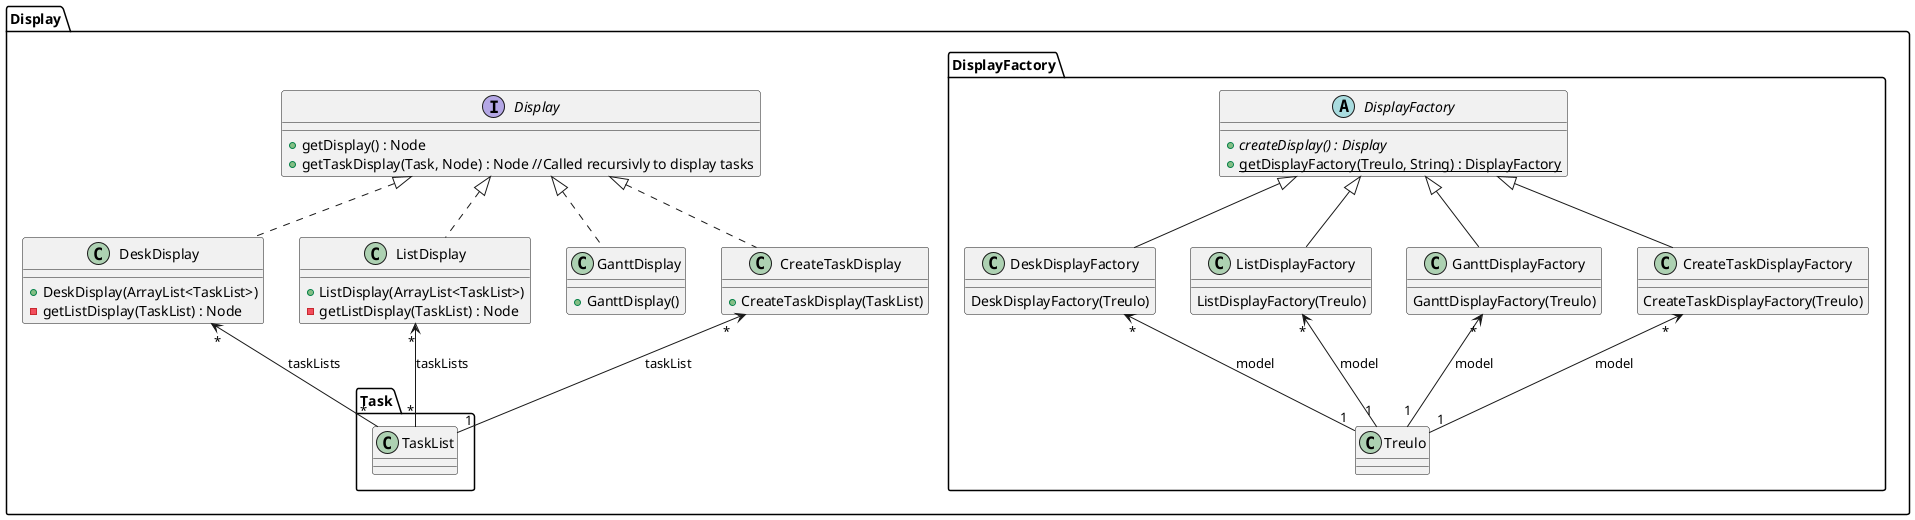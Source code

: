 @startuml

package Display {
  interface Display {
    +getDisplay() : Node
    +getTaskDisplay(Task, Node) : Node //Called recursivly to display tasks
  }

  class DeskDisplay implements Display {
    +DeskDisplay(ArrayList<TaskList>)
    -getListDisplay(TaskList) : Node
  }
  DeskDisplay "*" <-- "*" Task.TaskList : taskLists

  class ListDisplay implements Display {
    +ListDisplay(ArrayList<TaskList>)
    -getListDisplay(TaskList) : Node
  }
  ListDisplay "*" <-- "*" Task.TaskList : taskLists

  class GanttDisplay implements Display {
    +GanttDisplay()
  }

  class CreateTaskDisplay implements Display {
      +CreateTaskDisplay(TaskList)
    }
  CreateTaskDisplay "*" <-- "1" Task.TaskList : taskList

  package DisplayFactory {
    abstract class DisplayFactory {
      +{abstract} createDisplay() : Display
      +{static} getDisplayFactory(Treulo, String) : DisplayFactory
    }

    class DeskDisplayFactory extends DisplayFactory{
      DeskDisplayFactory(Treulo)
    }
    DeskDisplayFactory "*" <-- "1" Treulo : model

    class ListDisplayFactory extends DisplayFactory{
      ListDisplayFactory(Treulo)
    }
    ListDisplayFactory "*" <-- "1" Treulo : model

    class GanttDisplayFactory extends DisplayFactory{
      GanttDisplayFactory(Treulo)
    }
    GanttDisplayFactory "*" <-- "1" Treulo : model

    class CreateTaskDisplayFactory extends DisplayFactory{
          CreateTaskDisplayFactory(Treulo)
        }
    CreateTaskDisplayFactory "*" <-- "1" Treulo : model
  }
}

@enduml